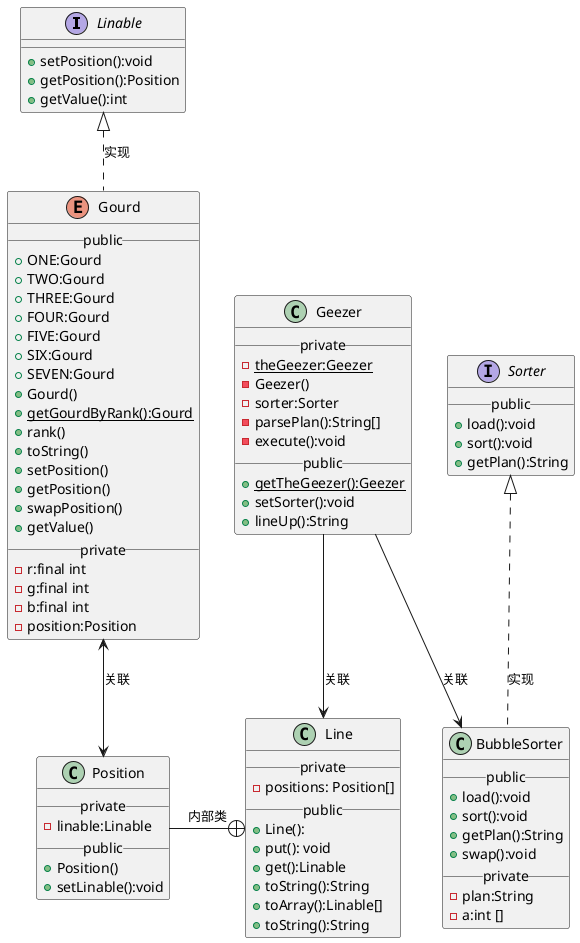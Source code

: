 @startuml

interface Linable{
    + setPosition():void
    + getPosition():Position
    + getValue():int
}

class Line{
    __ private __
    - positions: Position[]
    __ public __
    + Line():
    + put(): void
    + get():Linable
    + toString():String
    + toArray():Linable[]
    + toString():String
}

class Position{
    __ private __
    - linable:Linable    
    __ public __
    + Position()
    + setLinable():void 
}

enum Gourd{
    __ public __
    + ONE:Gourd
    + TWO:Gourd
    + THREE:Gourd
    + FOUR:Gourd
    + FIVE:Gourd
    + SIX:Gourd
    + SEVEN:Gourd
    + Gourd()
    {static} + getGourdByRank():Gourd
    + rank()
    + toString()
    + setPosition()
    + getPosition()
    + swapPosition()
    + getValue()
    __ private __
    - r:final int 
    - g:final int
    - b:final int
    - position:Position
}

class Geezer{
    __ private __
    {static} - theGeezer:Geezer
    - Geezer()
    - sorter:Sorter
    - parsePlan():String[]
    - execute():void
    __ public __
    {static} + getTheGeezer():Geezer
    + setSorter():void
    + lineUp():String
}

interface Sorter{
    __ public __
    + load():void
    + sort():void
    + getPlan():String
}

class BubbleSorter{
    __ public __
    + load():void
    + sort():void
    + getPlan():String
    + swap():void 
    __ private __
    - plan:String
    - a:int []
}

Line +-left- Position:内部类
Geezer --> Line:关联
Geezer --> BubbleSorter:关联
Position <-up-> Gourd:关联
Linable <|.. Gourd:实现
Sorter <|.. BubbleSorter:实现
@enduml